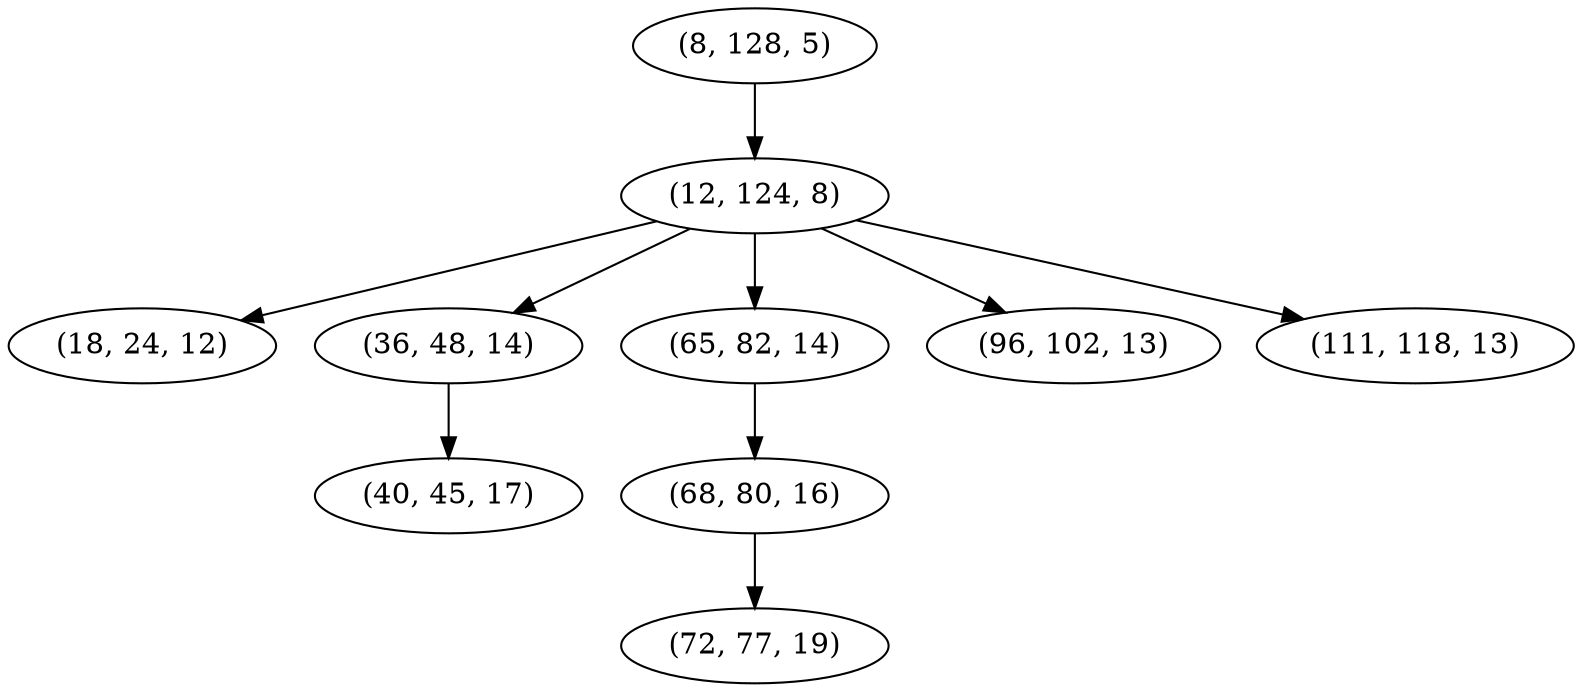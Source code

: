 digraph tree {
    "(8, 128, 5)";
    "(12, 124, 8)";
    "(18, 24, 12)";
    "(36, 48, 14)";
    "(40, 45, 17)";
    "(65, 82, 14)";
    "(68, 80, 16)";
    "(72, 77, 19)";
    "(96, 102, 13)";
    "(111, 118, 13)";
    "(8, 128, 5)" -> "(12, 124, 8)";
    "(12, 124, 8)" -> "(18, 24, 12)";
    "(12, 124, 8)" -> "(36, 48, 14)";
    "(12, 124, 8)" -> "(65, 82, 14)";
    "(12, 124, 8)" -> "(96, 102, 13)";
    "(12, 124, 8)" -> "(111, 118, 13)";
    "(36, 48, 14)" -> "(40, 45, 17)";
    "(65, 82, 14)" -> "(68, 80, 16)";
    "(68, 80, 16)" -> "(72, 77, 19)";
}
